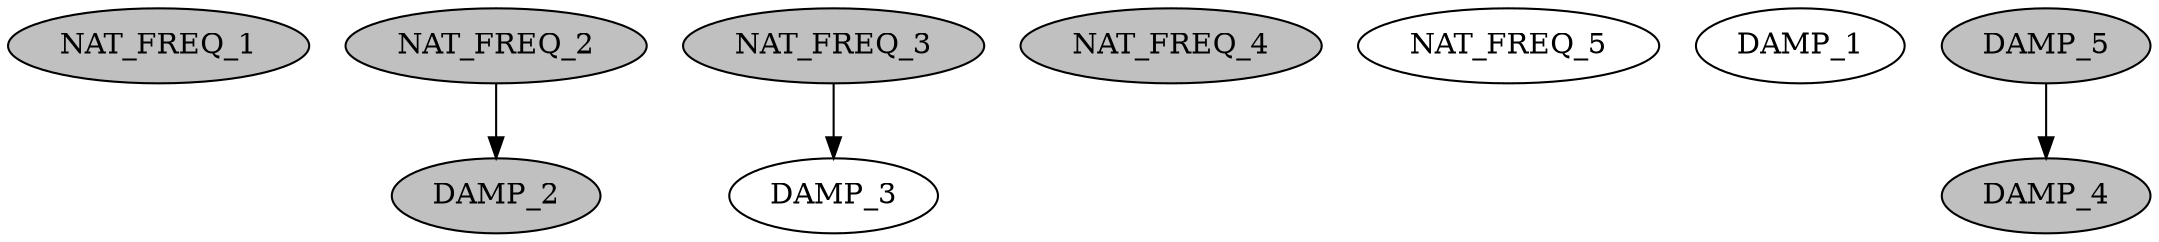 strict digraph "" {
	NAT_FREQ_1	[fillcolor=gray,
		style=filled];
	NAT_FREQ_2	[fillcolor=gray,
		style=filled];
	DAMP_2	[fillcolor=gray,
		style=filled];
	NAT_FREQ_2 -> DAMP_2;
	NAT_FREQ_3	[fillcolor=gray,
		style=filled];
	NAT_FREQ_3 -> DAMP_3;
	NAT_FREQ_4	[fillcolor=gray,
		style=filled];
	NAT_FREQ_5;
	DAMP_1;
	DAMP_4	[fillcolor=gray,
		style=filled];
	DAMP_5	[fillcolor=gray,
		style=filled];
	DAMP_5 -> DAMP_4;
}
